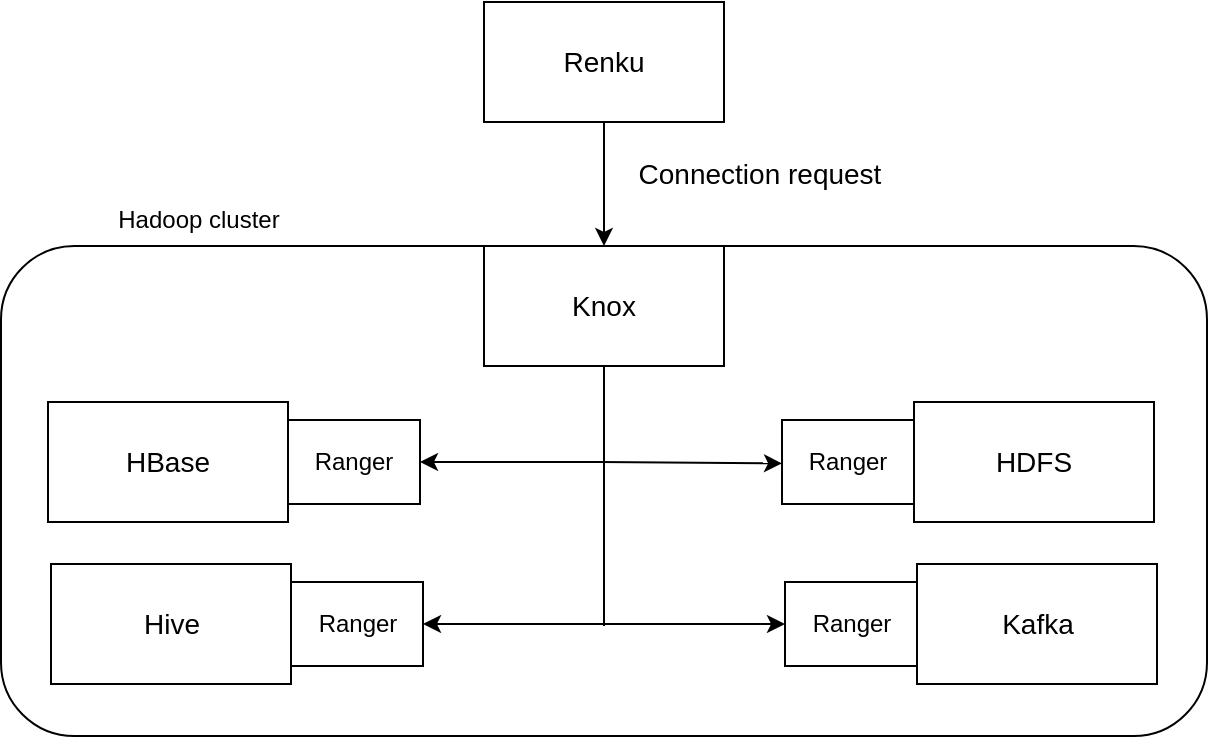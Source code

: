<mxfile version="14.6.3" type="device"><diagram id="lz24rCw7nWiV6XL-ZZuD" name="Page-1"><mxGraphModel dx="988" dy="1090" grid="0" gridSize="10" guides="1" tooltips="1" connect="1" arrows="1" fold="1" page="1" pageScale="1" pageWidth="850" pageHeight="1100" math="0" shadow="0"><root><mxCell id="0"/><mxCell id="1" parent="0"/><mxCell id="h1IiK6lNVjA-2Lx88tkW-2" value="" style="rounded=1;whiteSpace=wrap;html=1;" vertex="1" parent="1"><mxGeometry x="130.5" y="520" width="603" height="245" as="geometry"/></mxCell><mxCell id="h1IiK6lNVjA-2Lx88tkW-3" value="&lt;div&gt;&lt;font style=&quot;font-size: 14px&quot;&gt;Connection&lt;/font&gt;&lt;font style=&quot;font-size: 14px&quot;&gt; request&lt;/font&gt;&lt;/div&gt;" style="text;html=1;strokeColor=none;fillColor=none;align=center;verticalAlign=middle;whiteSpace=wrap;rounded=0;" vertex="1" parent="1"><mxGeometry x="415" y="474" width="190" height="20" as="geometry"/></mxCell><mxCell id="h1IiK6lNVjA-2Lx88tkW-4" value="" style="endArrow=classic;html=1;" edge="1" parent="1" source="h1IiK6lNVjA-2Lx88tkW-23" target="h1IiK6lNVjA-2Lx88tkW-5"><mxGeometry width="50" height="50" relative="1" as="geometry"><mxPoint x="432" y="336" as="sourcePoint"/><mxPoint x="424" y="430" as="targetPoint"/></mxGeometry></mxCell><mxCell id="h1IiK6lNVjA-2Lx88tkW-5" value="&lt;font style=&quot;font-size: 14px&quot;&gt;Knox&lt;/font&gt;" style="rounded=0;whiteSpace=wrap;html=1;" vertex="1" parent="1"><mxGeometry x="372" y="520" width="120" height="60" as="geometry"/></mxCell><mxCell id="h1IiK6lNVjA-2Lx88tkW-8" value="&lt;font style=&quot;font-size: 14px&quot;&gt;HBase&lt;/font&gt;" style="rounded=0;whiteSpace=wrap;html=1;" vertex="1" parent="1"><mxGeometry x="154" y="598" width="120" height="60" as="geometry"/></mxCell><mxCell id="h1IiK6lNVjA-2Lx88tkW-9" value="&lt;font style=&quot;font-size: 14px&quot;&gt;Hive&lt;/font&gt;" style="rounded=0;whiteSpace=wrap;html=1;" vertex="1" parent="1"><mxGeometry x="155.5" y="679" width="120" height="60" as="geometry"/></mxCell><mxCell id="h1IiK6lNVjA-2Lx88tkW-11" value="&lt;font style=&quot;font-size: 14px&quot;&gt;Kafka&lt;/font&gt;" style="rounded=0;whiteSpace=wrap;html=1;" vertex="1" parent="1"><mxGeometry x="588.5" y="679" width="120" height="60" as="geometry"/></mxCell><mxCell id="h1IiK6lNVjA-2Lx88tkW-13" value="&lt;font style=&quot;font-size: 14px&quot;&gt;HDFS&lt;/font&gt;" style="rounded=0;whiteSpace=wrap;html=1;" vertex="1" parent="1"><mxGeometry x="587" y="598" width="120" height="60" as="geometry"/></mxCell><mxCell id="h1IiK6lNVjA-2Lx88tkW-14" value="&lt;font style=&quot;font-size: 12px&quot;&gt;Ranger&lt;/font&gt;" style="rounded=0;whiteSpace=wrap;html=1;" vertex="1" parent="1"><mxGeometry x="274" y="607" width="66" height="42" as="geometry"/></mxCell><mxCell id="h1IiK6lNVjA-2Lx88tkW-15" value="&lt;font style=&quot;font-size: 12px&quot;&gt;Ranger&lt;/font&gt;" style="rounded=0;whiteSpace=wrap;html=1;" vertex="1" parent="1"><mxGeometry x="275.5" y="688" width="66" height="42" as="geometry"/></mxCell><mxCell id="h1IiK6lNVjA-2Lx88tkW-16" value="&lt;font style=&quot;font-size: 12px&quot;&gt;Ranger&lt;/font&gt;" style="rounded=0;whiteSpace=wrap;html=1;" vertex="1" parent="1"><mxGeometry x="521" y="607" width="66" height="42" as="geometry"/></mxCell><mxCell id="h1IiK6lNVjA-2Lx88tkW-17" value="&lt;font style=&quot;font-size: 12px&quot;&gt;Ranger&lt;/font&gt;" style="rounded=0;whiteSpace=wrap;html=1;" vertex="1" parent="1"><mxGeometry x="522.5" y="688" width="66" height="42" as="geometry"/></mxCell><mxCell id="h1IiK6lNVjA-2Lx88tkW-18" value="" style="endArrow=none;html=1;entryX=0.5;entryY=1;entryDx=0;entryDy=0;" edge="1" parent="1" target="h1IiK6lNVjA-2Lx88tkW-5"><mxGeometry width="50" height="50" relative="1" as="geometry"><mxPoint x="432" y="710" as="sourcePoint"/><mxPoint x="451" y="675" as="targetPoint"/><Array as="points"/></mxGeometry></mxCell><mxCell id="h1IiK6lNVjA-2Lx88tkW-19" value="" style="endArrow=classic;html=1;" edge="1" parent="1" target="h1IiK6lNVjA-2Lx88tkW-14"><mxGeometry width="50" height="50" relative="1" as="geometry"><mxPoint x="430" y="628" as="sourcePoint"/><mxPoint x="338" y="628" as="targetPoint"/></mxGeometry></mxCell><mxCell id="h1IiK6lNVjA-2Lx88tkW-20" value="" style="endArrow=classic;html=1;" edge="1" parent="1"><mxGeometry width="50" height="50" relative="1" as="geometry"><mxPoint x="430" y="628" as="sourcePoint"/><mxPoint x="521" y="628.734" as="targetPoint"/></mxGeometry></mxCell><mxCell id="h1IiK6lNVjA-2Lx88tkW-21" value="" style="endArrow=classic;html=1;" edge="1" parent="1" target="h1IiK6lNVjA-2Lx88tkW-15"><mxGeometry width="50" height="50" relative="1" as="geometry"><mxPoint x="431.5" y="709" as="sourcePoint"/><mxPoint x="361.5" y="576" as="targetPoint"/></mxGeometry></mxCell><mxCell id="h1IiK6lNVjA-2Lx88tkW-22" value="" style="endArrow=classic;html=1;" edge="1" parent="1" target="h1IiK6lNVjA-2Lx88tkW-17"><mxGeometry width="50" height="50" relative="1" as="geometry"><mxPoint x="431.5" y="709" as="sourcePoint"/><mxPoint x="508.5" y="709" as="targetPoint"/></mxGeometry></mxCell><mxCell id="h1IiK6lNVjA-2Lx88tkW-23" value="&lt;font style=&quot;font-size: 14px&quot;&gt;Renku&lt;/font&gt;" style="rounded=0;whiteSpace=wrap;html=1;" vertex="1" parent="1"><mxGeometry x="372" y="398" width="120" height="60" as="geometry"/></mxCell><mxCell id="h1IiK6lNVjA-2Lx88tkW-24" value="&lt;font style=&quot;font-size: 12px&quot;&gt;Hadoop cluster&lt;/font&gt;" style="text;html=1;strokeColor=none;fillColor=none;align=center;verticalAlign=middle;whiteSpace=wrap;rounded=0;" vertex="1" parent="1"><mxGeometry x="161" y="497" width="137" height="20" as="geometry"/></mxCell></root></mxGraphModel></diagram></mxfile>